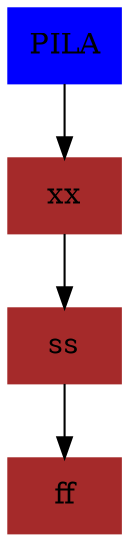 digraph G {  PILA[shape=box,color=blue, style=filled]PILA -> xx;xx[shape=box,color=brown, style=filled]xx -> ss;ss[shape=box,color=brown, style=filled]ss ->   ff;  ff[shape=box,color=brown, style=filled]}